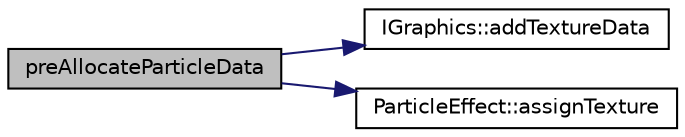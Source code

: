 digraph "preAllocateParticleData"
{
 // LATEX_PDF_SIZE
  edge [fontname="Helvetica",fontsize="10",labelfontname="Helvetica",labelfontsize="10"];
  node [fontname="Helvetica",fontsize="10",shape=record];
  rankdir="LR";
  Node1 [label="preAllocateParticleData",height=0.2,width=0.4,color="black", fillcolor="grey75", style="filled", fontcolor="black",tooltip=" "];
  Node1 -> Node2 [color="midnightblue",fontsize="10",style="solid"];
  Node2 [label="IGraphics::addTextureData",height=0.2,width=0.4,color="black", fillcolor="white", style="filled",URL="$class_i_graphics.html#a7c38b073633f06fbc3cd80b71d1b74e8",tooltip=" "];
  Node1 -> Node3 [color="midnightblue",fontsize="10",style="solid"];
  Node3 [label="ParticleEffect::assignTexture",height=0.2,width=0.4,color="black", fillcolor="white", style="filled",URL="$class_particle_effect.html#a6025ff08a59501edf8bbe593b3465162",tooltip=" "];
}
